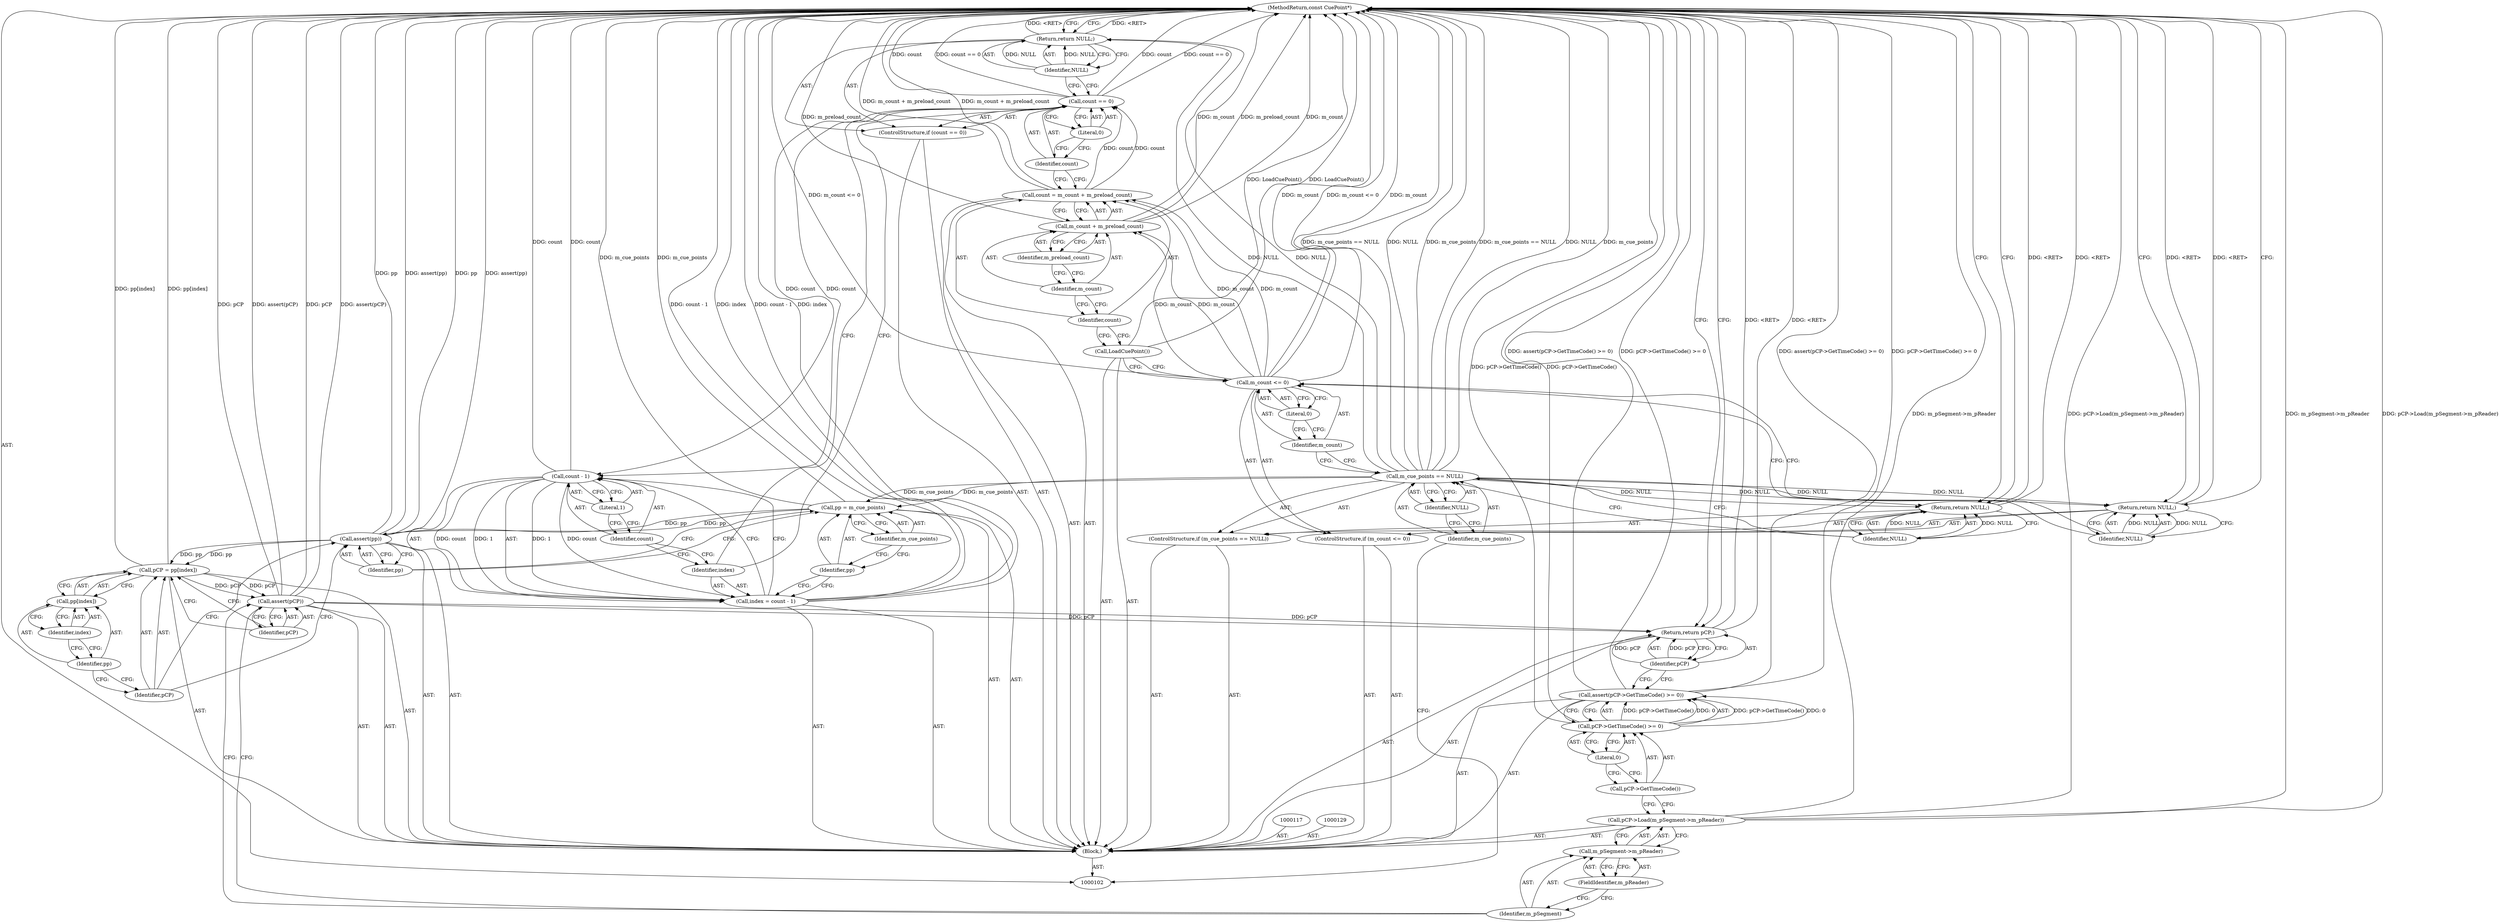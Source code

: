 digraph "1_Android_04839626ed859623901ebd3a5fd483982186b59d_101" {
"1000157" [label="(MethodReturn,const CuePoint*)"];
"1000118" [label="(Call,count = m_count + m_preload_count)"];
"1000119" [label="(Identifier,count)"];
"1000120" [label="(Call,m_count + m_preload_count)"];
"1000121" [label="(Identifier,m_count)"];
"1000122" [label="(Identifier,m_preload_count)"];
"1000123" [label="(ControlStructure,if (count == 0))"];
"1000126" [label="(Literal,0)"];
"1000124" [label="(Call,count == 0)"];
"1000125" [label="(Identifier,count)"];
"1000127" [label="(Return,return NULL;)"];
"1000128" [label="(Identifier,NULL)"];
"1000130" [label="(Call,index = count - 1)"];
"1000131" [label="(Identifier,index)"];
"1000132" [label="(Call,count - 1)"];
"1000133" [label="(Identifier,count)"];
"1000134" [label="(Literal,1)"];
"1000135" [label="(Call,pp = m_cue_points)"];
"1000136" [label="(Identifier,pp)"];
"1000137" [label="(Identifier,m_cue_points)"];
"1000139" [label="(Identifier,pp)"];
"1000138" [label="(Call,assert(pp))"];
"1000103" [label="(Block,)"];
"1000140" [label="(Call,pCP = pp[index])"];
"1000141" [label="(Identifier,pCP)"];
"1000142" [label="(Call,pp[index])"];
"1000143" [label="(Identifier,pp)"];
"1000144" [label="(Identifier,index)"];
"1000146" [label="(Identifier,pCP)"];
"1000145" [label="(Call,assert(pCP))"];
"1000148" [label="(Call,m_pSegment->m_pReader)"];
"1000149" [label="(Identifier,m_pSegment)"];
"1000150" [label="(FieldIdentifier,m_pReader)"];
"1000147" [label="(Call,pCP->Load(m_pSegment->m_pReader))"];
"1000152" [label="(Call,pCP->GetTimeCode() >= 0)"];
"1000153" [label="(Call,pCP->GetTimeCode())"];
"1000154" [label="(Literal,0)"];
"1000151" [label="(Call,assert(pCP->GetTimeCode() >= 0))"];
"1000107" [label="(Identifier,NULL)"];
"1000104" [label="(ControlStructure,if (m_cue_points == NULL))"];
"1000105" [label="(Call,m_cue_points == NULL)"];
"1000106" [label="(Identifier,m_cue_points)"];
"1000156" [label="(Identifier,pCP)"];
"1000155" [label="(Return,return pCP;)"];
"1000109" [label="(Identifier,NULL)"];
"1000108" [label="(Return,return NULL;)"];
"1000113" [label="(Literal,0)"];
"1000110" [label="(ControlStructure,if (m_count <= 0))"];
"1000111" [label="(Call,m_count <= 0)"];
"1000112" [label="(Identifier,m_count)"];
"1000115" [label="(Identifier,NULL)"];
"1000114" [label="(Return,return NULL;)"];
"1000116" [label="(Call,LoadCuePoint())"];
"1000157" -> "1000102"  [label="AST: "];
"1000157" -> "1000108"  [label="CFG: "];
"1000157" -> "1000114"  [label="CFG: "];
"1000157" -> "1000127"  [label="CFG: "];
"1000157" -> "1000155"  [label="CFG: "];
"1000155" -> "1000157"  [label="DDG: <RET>"];
"1000127" -> "1000157"  [label="DDG: <RET>"];
"1000108" -> "1000157"  [label="DDG: <RET>"];
"1000114" -> "1000157"  [label="DDG: <RET>"];
"1000140" -> "1000157"  [label="DDG: pp[index]"];
"1000124" -> "1000157"  [label="DDG: count"];
"1000124" -> "1000157"  [label="DDG: count == 0"];
"1000105" -> "1000157"  [label="DDG: m_cue_points == NULL"];
"1000105" -> "1000157"  [label="DDG: NULL"];
"1000105" -> "1000157"  [label="DDG: m_cue_points"];
"1000120" -> "1000157"  [label="DDG: m_count"];
"1000120" -> "1000157"  [label="DDG: m_preload_count"];
"1000147" -> "1000157"  [label="DDG: m_pSegment->m_pReader"];
"1000147" -> "1000157"  [label="DDG: pCP->Load(m_pSegment->m_pReader)"];
"1000152" -> "1000157"  [label="DDG: pCP->GetTimeCode()"];
"1000138" -> "1000157"  [label="DDG: assert(pp)"];
"1000138" -> "1000157"  [label="DDG: pp"];
"1000145" -> "1000157"  [label="DDG: pCP"];
"1000145" -> "1000157"  [label="DDG: assert(pCP)"];
"1000151" -> "1000157"  [label="DDG: assert(pCP->GetTimeCode() >= 0)"];
"1000151" -> "1000157"  [label="DDG: pCP->GetTimeCode() >= 0"];
"1000130" -> "1000157"  [label="DDG: count - 1"];
"1000130" -> "1000157"  [label="DDG: index"];
"1000132" -> "1000157"  [label="DDG: count"];
"1000111" -> "1000157"  [label="DDG: m_count"];
"1000111" -> "1000157"  [label="DDG: m_count <= 0"];
"1000118" -> "1000157"  [label="DDG: m_count + m_preload_count"];
"1000116" -> "1000157"  [label="DDG: LoadCuePoint()"];
"1000135" -> "1000157"  [label="DDG: m_cue_points"];
"1000118" -> "1000103"  [label="AST: "];
"1000118" -> "1000120"  [label="CFG: "];
"1000119" -> "1000118"  [label="AST: "];
"1000120" -> "1000118"  [label="AST: "];
"1000125" -> "1000118"  [label="CFG: "];
"1000118" -> "1000157"  [label="DDG: m_count + m_preload_count"];
"1000111" -> "1000118"  [label="DDG: m_count"];
"1000118" -> "1000124"  [label="DDG: count"];
"1000119" -> "1000118"  [label="AST: "];
"1000119" -> "1000116"  [label="CFG: "];
"1000121" -> "1000119"  [label="CFG: "];
"1000120" -> "1000118"  [label="AST: "];
"1000120" -> "1000122"  [label="CFG: "];
"1000121" -> "1000120"  [label="AST: "];
"1000122" -> "1000120"  [label="AST: "];
"1000118" -> "1000120"  [label="CFG: "];
"1000120" -> "1000157"  [label="DDG: m_count"];
"1000120" -> "1000157"  [label="DDG: m_preload_count"];
"1000111" -> "1000120"  [label="DDG: m_count"];
"1000121" -> "1000120"  [label="AST: "];
"1000121" -> "1000119"  [label="CFG: "];
"1000122" -> "1000121"  [label="CFG: "];
"1000122" -> "1000120"  [label="AST: "];
"1000122" -> "1000121"  [label="CFG: "];
"1000120" -> "1000122"  [label="CFG: "];
"1000123" -> "1000103"  [label="AST: "];
"1000124" -> "1000123"  [label="AST: "];
"1000127" -> "1000123"  [label="AST: "];
"1000126" -> "1000124"  [label="AST: "];
"1000126" -> "1000125"  [label="CFG: "];
"1000124" -> "1000126"  [label="CFG: "];
"1000124" -> "1000123"  [label="AST: "];
"1000124" -> "1000126"  [label="CFG: "];
"1000125" -> "1000124"  [label="AST: "];
"1000126" -> "1000124"  [label="AST: "];
"1000128" -> "1000124"  [label="CFG: "];
"1000131" -> "1000124"  [label="CFG: "];
"1000124" -> "1000157"  [label="DDG: count"];
"1000124" -> "1000157"  [label="DDG: count == 0"];
"1000118" -> "1000124"  [label="DDG: count"];
"1000124" -> "1000132"  [label="DDG: count"];
"1000125" -> "1000124"  [label="AST: "];
"1000125" -> "1000118"  [label="CFG: "];
"1000126" -> "1000125"  [label="CFG: "];
"1000127" -> "1000123"  [label="AST: "];
"1000127" -> "1000128"  [label="CFG: "];
"1000128" -> "1000127"  [label="AST: "];
"1000157" -> "1000127"  [label="CFG: "];
"1000127" -> "1000157"  [label="DDG: <RET>"];
"1000128" -> "1000127"  [label="DDG: NULL"];
"1000105" -> "1000127"  [label="DDG: NULL"];
"1000128" -> "1000127"  [label="AST: "];
"1000128" -> "1000124"  [label="CFG: "];
"1000127" -> "1000128"  [label="CFG: "];
"1000128" -> "1000127"  [label="DDG: NULL"];
"1000130" -> "1000103"  [label="AST: "];
"1000130" -> "1000132"  [label="CFG: "];
"1000131" -> "1000130"  [label="AST: "];
"1000132" -> "1000130"  [label="AST: "];
"1000136" -> "1000130"  [label="CFG: "];
"1000130" -> "1000157"  [label="DDG: count - 1"];
"1000130" -> "1000157"  [label="DDG: index"];
"1000132" -> "1000130"  [label="DDG: count"];
"1000132" -> "1000130"  [label="DDG: 1"];
"1000131" -> "1000130"  [label="AST: "];
"1000131" -> "1000124"  [label="CFG: "];
"1000133" -> "1000131"  [label="CFG: "];
"1000132" -> "1000130"  [label="AST: "];
"1000132" -> "1000134"  [label="CFG: "];
"1000133" -> "1000132"  [label="AST: "];
"1000134" -> "1000132"  [label="AST: "];
"1000130" -> "1000132"  [label="CFG: "];
"1000132" -> "1000157"  [label="DDG: count"];
"1000132" -> "1000130"  [label="DDG: count"];
"1000132" -> "1000130"  [label="DDG: 1"];
"1000124" -> "1000132"  [label="DDG: count"];
"1000133" -> "1000132"  [label="AST: "];
"1000133" -> "1000131"  [label="CFG: "];
"1000134" -> "1000133"  [label="CFG: "];
"1000134" -> "1000132"  [label="AST: "];
"1000134" -> "1000133"  [label="CFG: "];
"1000132" -> "1000134"  [label="CFG: "];
"1000135" -> "1000103"  [label="AST: "];
"1000135" -> "1000137"  [label="CFG: "];
"1000136" -> "1000135"  [label="AST: "];
"1000137" -> "1000135"  [label="AST: "];
"1000139" -> "1000135"  [label="CFG: "];
"1000135" -> "1000157"  [label="DDG: m_cue_points"];
"1000105" -> "1000135"  [label="DDG: m_cue_points"];
"1000135" -> "1000138"  [label="DDG: pp"];
"1000136" -> "1000135"  [label="AST: "];
"1000136" -> "1000130"  [label="CFG: "];
"1000137" -> "1000136"  [label="CFG: "];
"1000137" -> "1000135"  [label="AST: "];
"1000137" -> "1000136"  [label="CFG: "];
"1000135" -> "1000137"  [label="CFG: "];
"1000139" -> "1000138"  [label="AST: "];
"1000139" -> "1000135"  [label="CFG: "];
"1000138" -> "1000139"  [label="CFG: "];
"1000138" -> "1000103"  [label="AST: "];
"1000138" -> "1000139"  [label="CFG: "];
"1000139" -> "1000138"  [label="AST: "];
"1000141" -> "1000138"  [label="CFG: "];
"1000138" -> "1000157"  [label="DDG: assert(pp)"];
"1000138" -> "1000157"  [label="DDG: pp"];
"1000135" -> "1000138"  [label="DDG: pp"];
"1000138" -> "1000140"  [label="DDG: pp"];
"1000103" -> "1000102"  [label="AST: "];
"1000104" -> "1000103"  [label="AST: "];
"1000110" -> "1000103"  [label="AST: "];
"1000116" -> "1000103"  [label="AST: "];
"1000117" -> "1000103"  [label="AST: "];
"1000118" -> "1000103"  [label="AST: "];
"1000123" -> "1000103"  [label="AST: "];
"1000129" -> "1000103"  [label="AST: "];
"1000130" -> "1000103"  [label="AST: "];
"1000135" -> "1000103"  [label="AST: "];
"1000138" -> "1000103"  [label="AST: "];
"1000140" -> "1000103"  [label="AST: "];
"1000145" -> "1000103"  [label="AST: "];
"1000147" -> "1000103"  [label="AST: "];
"1000151" -> "1000103"  [label="AST: "];
"1000155" -> "1000103"  [label="AST: "];
"1000140" -> "1000103"  [label="AST: "];
"1000140" -> "1000142"  [label="CFG: "];
"1000141" -> "1000140"  [label="AST: "];
"1000142" -> "1000140"  [label="AST: "];
"1000146" -> "1000140"  [label="CFG: "];
"1000140" -> "1000157"  [label="DDG: pp[index]"];
"1000138" -> "1000140"  [label="DDG: pp"];
"1000140" -> "1000145"  [label="DDG: pCP"];
"1000141" -> "1000140"  [label="AST: "];
"1000141" -> "1000138"  [label="CFG: "];
"1000143" -> "1000141"  [label="CFG: "];
"1000142" -> "1000140"  [label="AST: "];
"1000142" -> "1000144"  [label="CFG: "];
"1000143" -> "1000142"  [label="AST: "];
"1000144" -> "1000142"  [label="AST: "];
"1000140" -> "1000142"  [label="CFG: "];
"1000143" -> "1000142"  [label="AST: "];
"1000143" -> "1000141"  [label="CFG: "];
"1000144" -> "1000143"  [label="CFG: "];
"1000144" -> "1000142"  [label="AST: "];
"1000144" -> "1000143"  [label="CFG: "];
"1000142" -> "1000144"  [label="CFG: "];
"1000146" -> "1000145"  [label="AST: "];
"1000146" -> "1000140"  [label="CFG: "];
"1000145" -> "1000146"  [label="CFG: "];
"1000145" -> "1000103"  [label="AST: "];
"1000145" -> "1000146"  [label="CFG: "];
"1000146" -> "1000145"  [label="AST: "];
"1000149" -> "1000145"  [label="CFG: "];
"1000145" -> "1000157"  [label="DDG: pCP"];
"1000145" -> "1000157"  [label="DDG: assert(pCP)"];
"1000140" -> "1000145"  [label="DDG: pCP"];
"1000145" -> "1000155"  [label="DDG: pCP"];
"1000148" -> "1000147"  [label="AST: "];
"1000148" -> "1000150"  [label="CFG: "];
"1000149" -> "1000148"  [label="AST: "];
"1000150" -> "1000148"  [label="AST: "];
"1000147" -> "1000148"  [label="CFG: "];
"1000149" -> "1000148"  [label="AST: "];
"1000149" -> "1000145"  [label="CFG: "];
"1000150" -> "1000149"  [label="CFG: "];
"1000150" -> "1000148"  [label="AST: "];
"1000150" -> "1000149"  [label="CFG: "];
"1000148" -> "1000150"  [label="CFG: "];
"1000147" -> "1000103"  [label="AST: "];
"1000147" -> "1000148"  [label="CFG: "];
"1000148" -> "1000147"  [label="AST: "];
"1000153" -> "1000147"  [label="CFG: "];
"1000147" -> "1000157"  [label="DDG: m_pSegment->m_pReader"];
"1000147" -> "1000157"  [label="DDG: pCP->Load(m_pSegment->m_pReader)"];
"1000152" -> "1000151"  [label="AST: "];
"1000152" -> "1000154"  [label="CFG: "];
"1000153" -> "1000152"  [label="AST: "];
"1000154" -> "1000152"  [label="AST: "];
"1000151" -> "1000152"  [label="CFG: "];
"1000152" -> "1000157"  [label="DDG: pCP->GetTimeCode()"];
"1000152" -> "1000151"  [label="DDG: pCP->GetTimeCode()"];
"1000152" -> "1000151"  [label="DDG: 0"];
"1000153" -> "1000152"  [label="AST: "];
"1000153" -> "1000147"  [label="CFG: "];
"1000154" -> "1000153"  [label="CFG: "];
"1000154" -> "1000152"  [label="AST: "];
"1000154" -> "1000153"  [label="CFG: "];
"1000152" -> "1000154"  [label="CFG: "];
"1000151" -> "1000103"  [label="AST: "];
"1000151" -> "1000152"  [label="CFG: "];
"1000152" -> "1000151"  [label="AST: "];
"1000156" -> "1000151"  [label="CFG: "];
"1000151" -> "1000157"  [label="DDG: assert(pCP->GetTimeCode() >= 0)"];
"1000151" -> "1000157"  [label="DDG: pCP->GetTimeCode() >= 0"];
"1000152" -> "1000151"  [label="DDG: pCP->GetTimeCode()"];
"1000152" -> "1000151"  [label="DDG: 0"];
"1000107" -> "1000105"  [label="AST: "];
"1000107" -> "1000106"  [label="CFG: "];
"1000105" -> "1000107"  [label="CFG: "];
"1000104" -> "1000103"  [label="AST: "];
"1000105" -> "1000104"  [label="AST: "];
"1000108" -> "1000104"  [label="AST: "];
"1000105" -> "1000104"  [label="AST: "];
"1000105" -> "1000107"  [label="CFG: "];
"1000106" -> "1000105"  [label="AST: "];
"1000107" -> "1000105"  [label="AST: "];
"1000109" -> "1000105"  [label="CFG: "];
"1000112" -> "1000105"  [label="CFG: "];
"1000105" -> "1000157"  [label="DDG: m_cue_points == NULL"];
"1000105" -> "1000157"  [label="DDG: NULL"];
"1000105" -> "1000157"  [label="DDG: m_cue_points"];
"1000105" -> "1000108"  [label="DDG: NULL"];
"1000105" -> "1000114"  [label="DDG: NULL"];
"1000105" -> "1000127"  [label="DDG: NULL"];
"1000105" -> "1000135"  [label="DDG: m_cue_points"];
"1000106" -> "1000105"  [label="AST: "];
"1000106" -> "1000102"  [label="CFG: "];
"1000107" -> "1000106"  [label="CFG: "];
"1000156" -> "1000155"  [label="AST: "];
"1000156" -> "1000151"  [label="CFG: "];
"1000155" -> "1000156"  [label="CFG: "];
"1000156" -> "1000155"  [label="DDG: pCP"];
"1000155" -> "1000103"  [label="AST: "];
"1000155" -> "1000156"  [label="CFG: "];
"1000156" -> "1000155"  [label="AST: "];
"1000157" -> "1000155"  [label="CFG: "];
"1000155" -> "1000157"  [label="DDG: <RET>"];
"1000156" -> "1000155"  [label="DDG: pCP"];
"1000145" -> "1000155"  [label="DDG: pCP"];
"1000109" -> "1000108"  [label="AST: "];
"1000109" -> "1000105"  [label="CFG: "];
"1000108" -> "1000109"  [label="CFG: "];
"1000109" -> "1000108"  [label="DDG: NULL"];
"1000108" -> "1000104"  [label="AST: "];
"1000108" -> "1000109"  [label="CFG: "];
"1000109" -> "1000108"  [label="AST: "];
"1000157" -> "1000108"  [label="CFG: "];
"1000108" -> "1000157"  [label="DDG: <RET>"];
"1000109" -> "1000108"  [label="DDG: NULL"];
"1000105" -> "1000108"  [label="DDG: NULL"];
"1000113" -> "1000111"  [label="AST: "];
"1000113" -> "1000112"  [label="CFG: "];
"1000111" -> "1000113"  [label="CFG: "];
"1000110" -> "1000103"  [label="AST: "];
"1000111" -> "1000110"  [label="AST: "];
"1000114" -> "1000110"  [label="AST: "];
"1000111" -> "1000110"  [label="AST: "];
"1000111" -> "1000113"  [label="CFG: "];
"1000112" -> "1000111"  [label="AST: "];
"1000113" -> "1000111"  [label="AST: "];
"1000115" -> "1000111"  [label="CFG: "];
"1000116" -> "1000111"  [label="CFG: "];
"1000111" -> "1000157"  [label="DDG: m_count"];
"1000111" -> "1000157"  [label="DDG: m_count <= 0"];
"1000111" -> "1000118"  [label="DDG: m_count"];
"1000111" -> "1000120"  [label="DDG: m_count"];
"1000112" -> "1000111"  [label="AST: "];
"1000112" -> "1000105"  [label="CFG: "];
"1000113" -> "1000112"  [label="CFG: "];
"1000115" -> "1000114"  [label="AST: "];
"1000115" -> "1000111"  [label="CFG: "];
"1000114" -> "1000115"  [label="CFG: "];
"1000115" -> "1000114"  [label="DDG: NULL"];
"1000114" -> "1000110"  [label="AST: "];
"1000114" -> "1000115"  [label="CFG: "];
"1000115" -> "1000114"  [label="AST: "];
"1000157" -> "1000114"  [label="CFG: "];
"1000114" -> "1000157"  [label="DDG: <RET>"];
"1000115" -> "1000114"  [label="DDG: NULL"];
"1000105" -> "1000114"  [label="DDG: NULL"];
"1000116" -> "1000103"  [label="AST: "];
"1000116" -> "1000111"  [label="CFG: "];
"1000119" -> "1000116"  [label="CFG: "];
"1000116" -> "1000157"  [label="DDG: LoadCuePoint()"];
}
